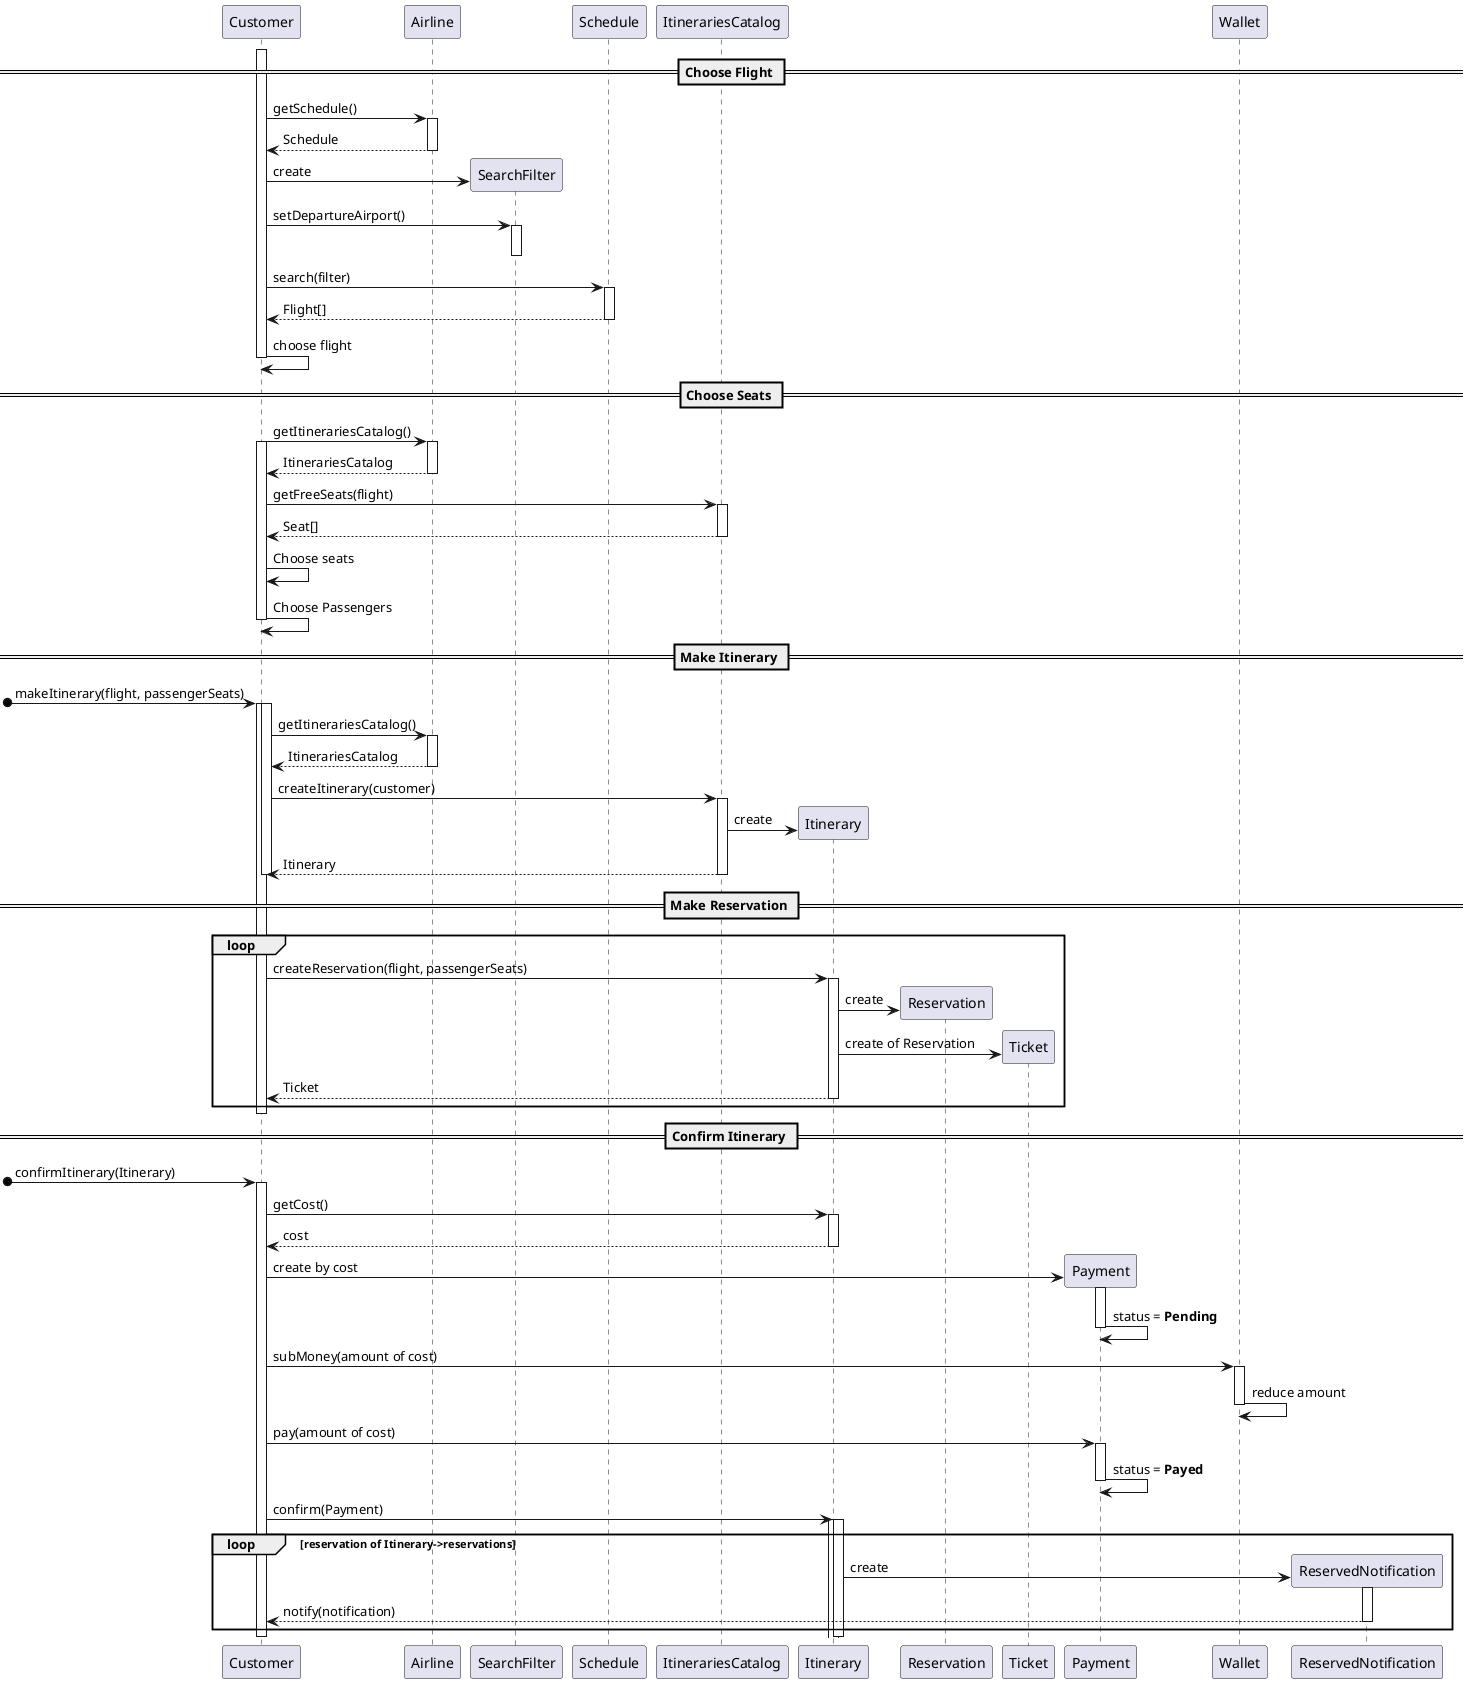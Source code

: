 @startuml

== Choose Flight ==

Customer++
Customer -> Airline++: getSchedule()
Customer <-- Airline--: Schedule
Customer -> SearchFilter**: create
Customer -> SearchFilter++: setDepartureAirport()
SearchFilter--
Customer -> Schedule++: search(filter)
Customer <-- Schedule--: Flight[]
Customer -> Customer: choose flight
Customer--

== Choose Seats ==

Customer -> Airline++: getItinerariesCatalog()
Customer++
Customer <-- Airline--: ItinerariesCatalog
Customer -> ItinerariesCatalog++: getFreeSeats(flight)
Customer <-- ItinerariesCatalog--: Seat[]
Customer -> Customer: Choose seats
Customer -> Customer: Choose Passengers
Customer--

== Make Itinerary ==

[o-> Customer++: makeItinerary(flight, passengerSeats)
    Customer++
    Customer -> Airline++: getItinerariesCatalog()
    Customer <-- Airline--: ItinerariesCatalog
    Customer -> ItinerariesCatalog++: createItinerary(customer)
        ItinerariesCatalog -> Itinerary**: create
    Customer <-- ItinerariesCatalog--: Itinerary
    Customer--

== Make Reservation ==

loop
Customer -> Itinerary++: createReservation(flight, passengerSeats)
    Itinerary -> Reservation**: create
    Itinerary -> Ticket**: create of Reservation
Customer <-- Itinerary--: Ticket
end
Customer--

== Confirm Itinerary ==

[o-> Customer++: confirmItinerary(Itinerary)
    Customer -> Itinerary++: getCost()
    Customer <-- Itinerary--: cost
    Customer -> Payment**: create by cost
        Payment++
        Payment -> Payment--: status = **Pending**
    Customer -> Wallet++: subMoney(amount of cost)
        Wallet -> Wallet--: reduce amount
    Customer -> Payment++:  pay(amount of cost)
        Payment -> Payment--: status = **Payed**
    Customer -> Itinerary++: confirm(Payment)
        Itinerary++
        loop reservation of Itinerary->reservations
            Itinerary -> ReservedNotification**: create
                ReservedNotification++
                Customer <-- ReservedNotification--: notify(notification)
        end
        Itinerary--
    Customer--
@enduml
